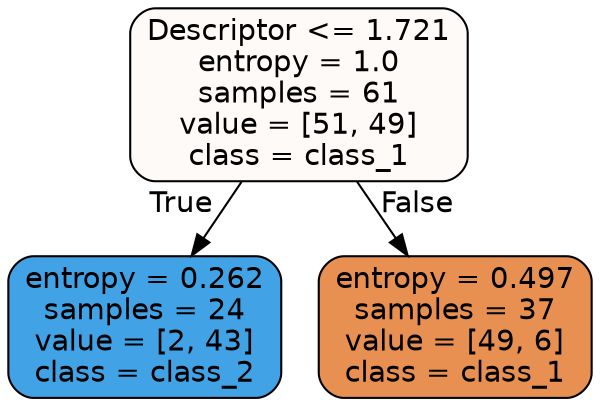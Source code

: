 digraph Tree {
node [shape=box, style="filled, rounded", color="black", fontname="helvetica"] ;
edge [fontname="helvetica"] ;
0 [label="Descriptor <= 1.721\nentropy = 1.0\nsamples = 61\nvalue = [51, 49]\nclass = class_1", fillcolor="#fefaf7"] ;
1 [label="entropy = 0.262\nsamples = 24\nvalue = [2, 43]\nclass = class_2", fillcolor="#42a2e6"] ;
0 -> 1 [labeldistance=2.5, labelangle=45, headlabel="True"] ;
2 [label="entropy = 0.497\nsamples = 37\nvalue = [49, 6]\nclass = class_1", fillcolor="#e89051"] ;
0 -> 2 [labeldistance=2.5, labelangle=-45, headlabel="False"] ;
}